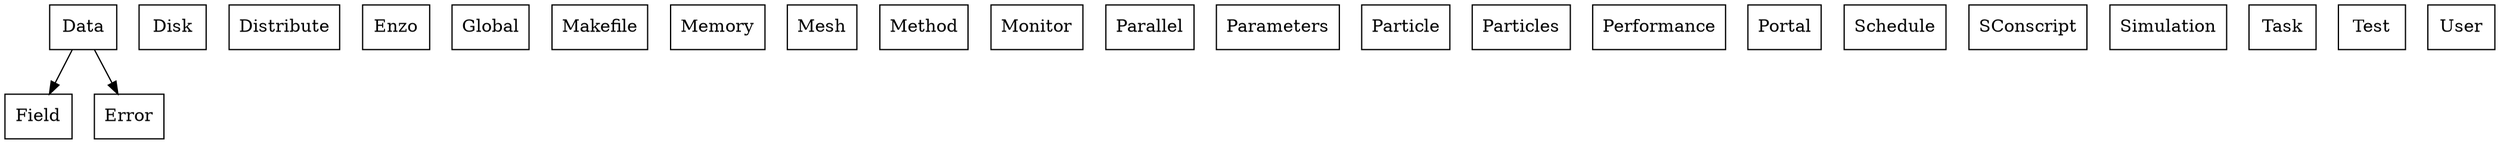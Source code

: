 digraph cello {
   Data -> {Field Error};

   Data        [ shape=box];
   Disk        [ shape=box];
   Distribute  [ shape=box];
   Enzo        [ shape=box];
   Error       [ shape=box];
   Field       [ shape=box];
   Global      [ shape=box];
   Makefile    [ shape=box];
   Memory      [ shape=box];
   Mesh        [ shape=box];
   Method      [ shape=box];
   Monitor     [ shape=box];
   Parallel    [ shape=box];
   Parameters  [ shape=box];
   Particle    [ shape=box];
   Particles   [ shape=box];
   Performance [ shape=box];
   Portal      [ shape=box];
   Schedule    [ shape=box];
   SConscript  [ shape=box];
   Simulation  [ shape=box];
   Task        [ shape=box];
   Test        [ shape=box];
   User        [ shape=box];

}
